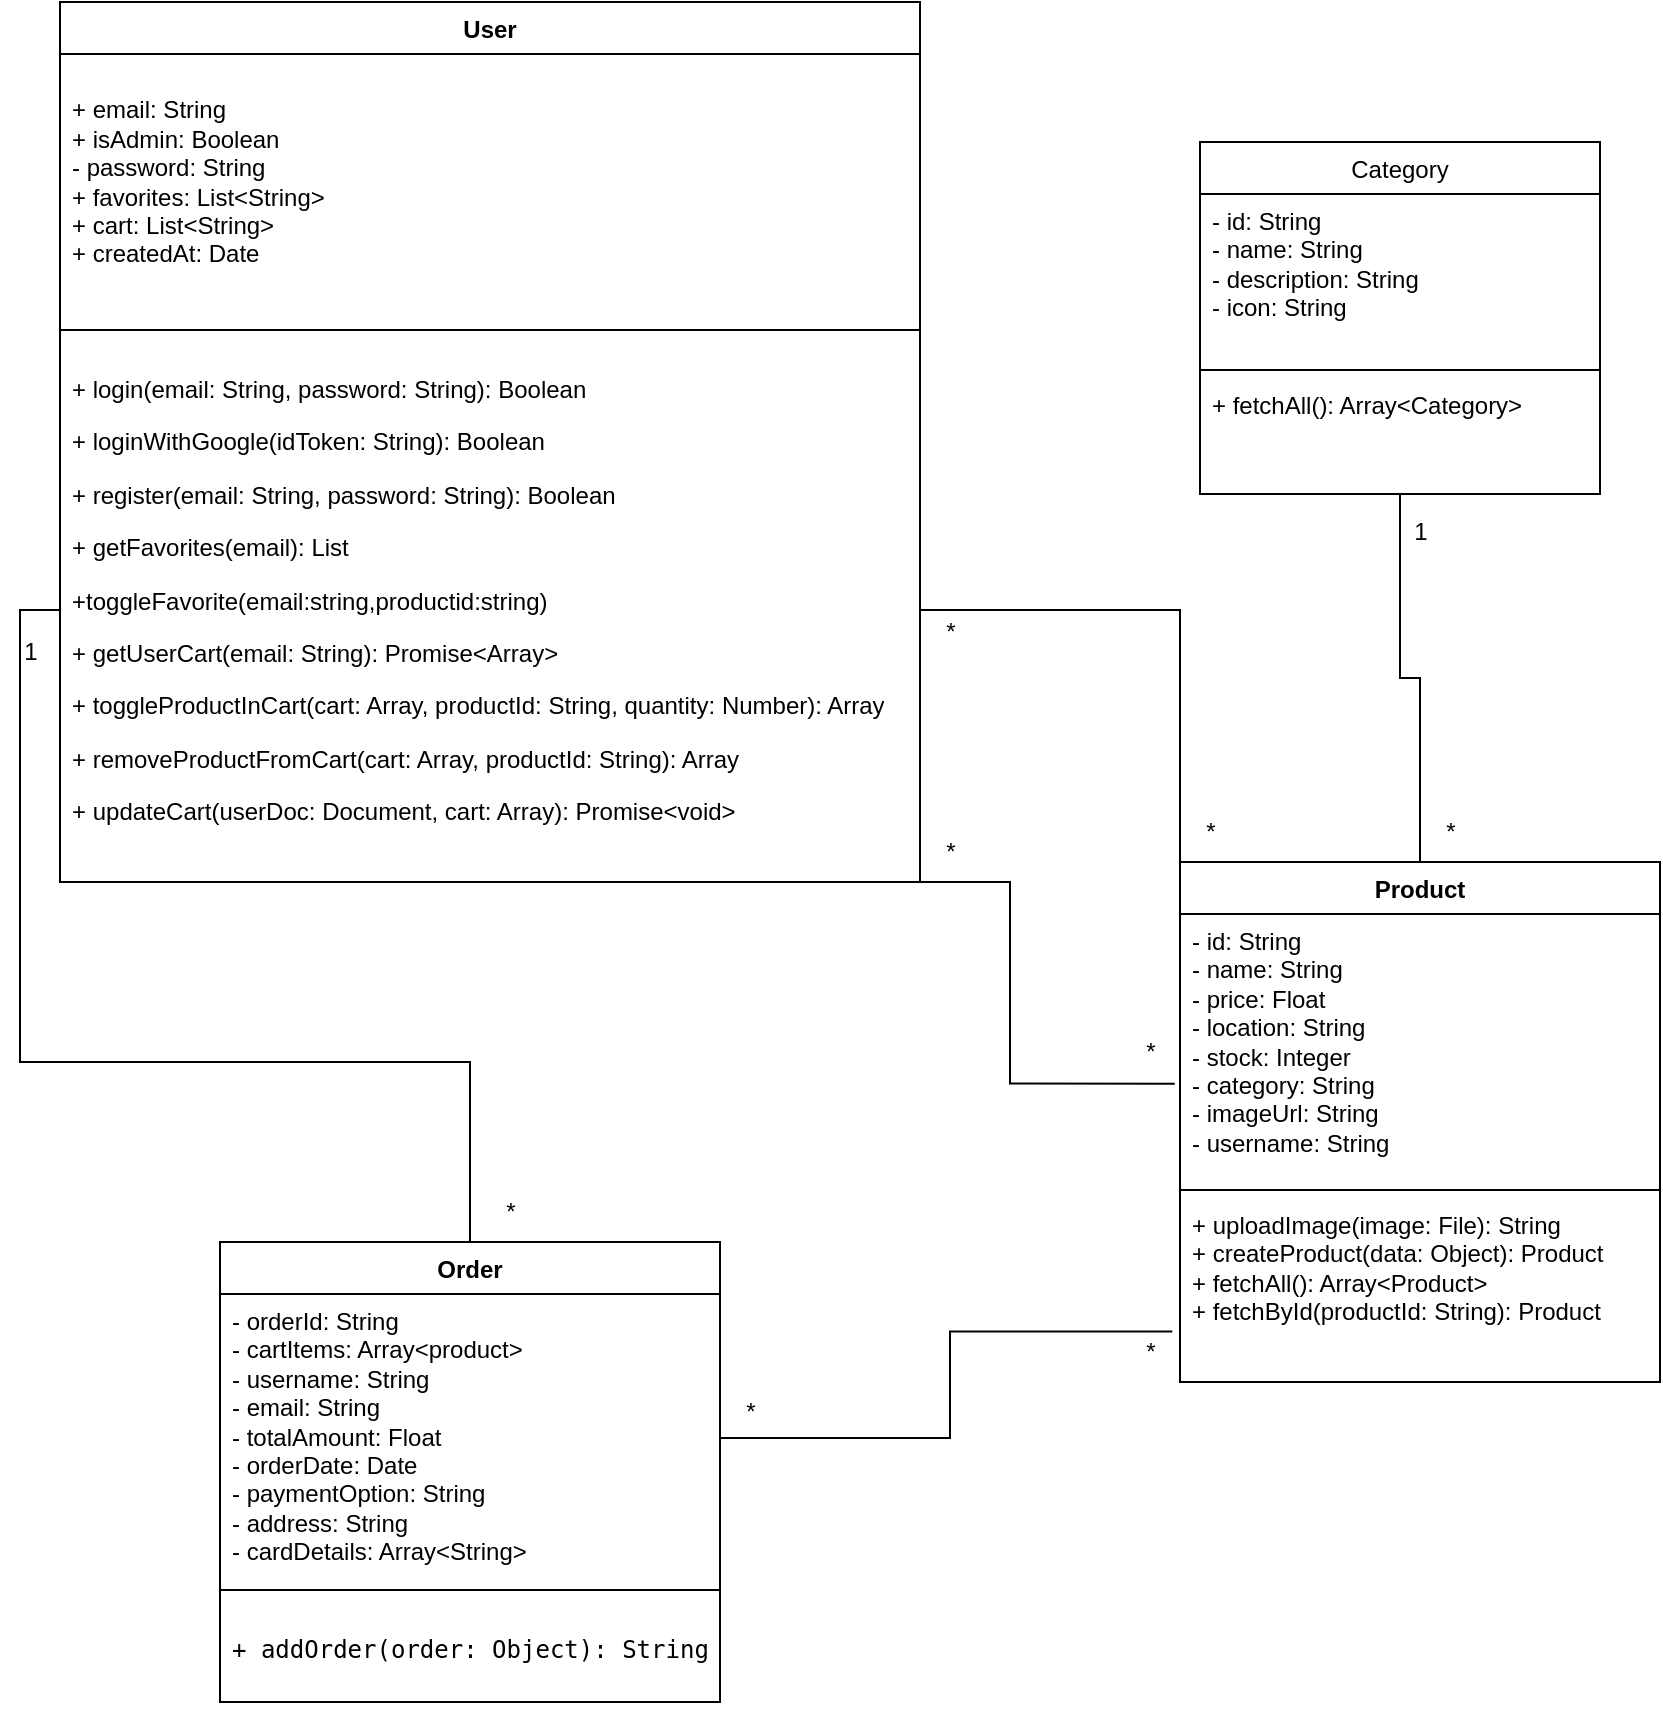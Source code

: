 <mxfile version="24.8.9">
  <diagram name="Page-1" id="vm8XRe136-EEdmk4K6hJ">
    <mxGraphModel dx="2516" dy="791" grid="1" gridSize="10" guides="1" tooltips="1" connect="1" arrows="1" fold="1" page="1" pageScale="1" pageWidth="850" pageHeight="1100" math="0" shadow="0">
      <root>
        <mxCell id="0" />
        <mxCell id="1" parent="0" />
        <mxCell id="9vjaQ01O8-c-7YoNoBC--1" value="User" style="swimlane;fontStyle=1;align=center;verticalAlign=top;childLayout=stackLayout;horizontal=1;startSize=26;horizontalStack=0;resizeParent=1;resizeParentMax=0;resizeLast=0;collapsible=1;marginBottom=0;whiteSpace=wrap;html=1;" parent="1" vertex="1">
          <mxGeometry x="-50" y="60" width="430" height="440" as="geometry" />
        </mxCell>
        <mxCell id="9vjaQ01O8-c-7YoNoBC--2" value="&lt;div&gt;&lt;br&gt;&lt;/div&gt;&lt;div&gt;&lt;span style=&quot;background-color: initial;&quot;&gt;+ email: String&lt;/span&gt;&lt;/div&gt;&lt;div&gt;&lt;div&gt;+ isAdmin: Boolean&lt;/div&gt;&lt;/div&gt;&lt;div&gt;- password: String&lt;/div&gt;&lt;div&gt;&lt;span style=&quot;background-color: initial;&quot;&gt;+ favorites: List&amp;lt;String&amp;gt;&lt;/span&gt;&lt;/div&gt;&lt;div&gt;&lt;div&gt;+ cart: List&amp;lt;String&amp;gt;&lt;/div&gt;&lt;/div&gt;&lt;div&gt;&lt;div&gt;&lt;span style=&quot;background-color: initial;&quot;&gt;+ createdAt: Date&lt;/span&gt;&lt;/div&gt;&lt;/div&gt;&lt;div&gt;&lt;br&gt;&lt;/div&gt;&lt;div&gt;&lt;br&gt;&lt;/div&gt;" style="text;strokeColor=none;fillColor=none;align=left;verticalAlign=top;spacingLeft=4;spacingRight=4;overflow=hidden;rotatable=0;points=[[0,0.5],[1,0.5]];portConstraint=eastwest;whiteSpace=wrap;html=1;" parent="9vjaQ01O8-c-7YoNoBC--1" vertex="1">
          <mxGeometry y="26" width="430" height="134" as="geometry" />
        </mxCell>
        <mxCell id="9vjaQ01O8-c-7YoNoBC--3" value="" style="line;strokeWidth=1;fillColor=none;align=left;verticalAlign=middle;spacingTop=-1;spacingLeft=3;spacingRight=3;rotatable=0;labelPosition=right;points=[];portConstraint=eastwest;strokeColor=inherit;" parent="9vjaQ01O8-c-7YoNoBC--1" vertex="1">
          <mxGeometry y="160" width="430" height="8" as="geometry" />
        </mxCell>
        <mxCell id="9vjaQ01O8-c-7YoNoBC--4" value="&lt;p data-pm-slice=&quot;0 0 []&quot;&gt;+ login(email: String, password: String): Boolean&lt;/p&gt;&lt;p data-pm-slice=&quot;0 0 []&quot;&gt;+ loginWithGoogle(idToken: String): Boolean&lt;/p&gt;&lt;p data-pm-slice=&quot;0 0 []&quot;&gt;+ register(email: String, password: String): Boolean&lt;/p&gt;&lt;p data-pm-slice=&quot;0 0 []&quot;&gt;+ getFavorites(email): List&amp;nbsp;&lt;/p&gt;&lt;p data-pm-slice=&quot;0 0 []&quot;&gt;+toggleFavorite(email:string,productid:string)&lt;/p&gt;&lt;p data-pm-slice=&quot;0 0 []&quot;&gt;&lt;span style=&quot;background-color: initial;&quot;&gt;+ getUserCart(email: String): Promise&amp;lt;Array&amp;gt;&lt;/span&gt;&lt;/p&gt;&lt;p data-pm-slice=&quot;0 0 []&quot;&gt;&lt;span style=&quot;background-color: initial;&quot;&gt;+ toggleProductInCart(cart: Array, productId: String, quantity: Number): Array&lt;/span&gt;&lt;/p&gt;&lt;div&gt;&lt;p data-pm-slice=&quot;0 0 []&quot;&gt;&lt;span style=&quot;background-color: initial;&quot;&gt;+ removeProductFromCart(cart: Array, productId: String): Array&lt;/span&gt;&lt;/p&gt;&lt;/div&gt;&lt;p data-pm-slice=&quot;0 0 []&quot;&gt;&lt;span style=&quot;background-color: initial;&quot;&gt;+ updateCart(userDoc: Document, cart: Array): Promise&amp;lt;void&amp;gt;&lt;/span&gt;&lt;/p&gt;" style="text;strokeColor=none;fillColor=none;align=left;verticalAlign=top;spacingLeft=4;spacingRight=4;overflow=hidden;rotatable=0;points=[[0,0.5],[1,0.5]];portConstraint=eastwest;whiteSpace=wrap;html=1;" parent="9vjaQ01O8-c-7YoNoBC--1" vertex="1">
          <mxGeometry y="168" width="430" height="272" as="geometry" />
        </mxCell>
        <mxCell id="9vjaQ01O8-c-7YoNoBC--28" style="edgeStyle=orthogonalEdgeStyle;rounded=0;orthogonalLoop=1;jettySize=auto;html=1;entryX=0.5;entryY=0;entryDx=0;entryDy=0;strokeColor=default;startArrow=none;startFill=0;endArrow=none;endFill=0;" parent="1" source="9vjaQ01O8-c-7YoNoBC--11" target="9vjaQ01O8-c-7YoNoBC--15" edge="1">
          <mxGeometry relative="1" as="geometry" />
        </mxCell>
        <mxCell id="9vjaQ01O8-c-7YoNoBC--11" value="&lt;span style=&quot;font-weight: 400; text-align: left;&quot;&gt;Category&lt;/span&gt;" style="swimlane;fontStyle=1;align=center;verticalAlign=top;childLayout=stackLayout;horizontal=1;startSize=26;horizontalStack=0;resizeParent=1;resizeParentMax=0;resizeLast=0;collapsible=1;marginBottom=0;whiteSpace=wrap;html=1;" parent="1" vertex="1">
          <mxGeometry x="520" y="130" width="200" height="176" as="geometry" />
        </mxCell>
        <mxCell id="9vjaQ01O8-c-7YoNoBC--12" value="&lt;div&gt;&lt;span style=&quot;background-color: initial;&quot;&gt;- id: String&lt;/span&gt;&lt;/div&gt;&lt;div&gt;- name: String&lt;/div&gt;&lt;div&gt;- description: String&lt;/div&gt;&lt;div&gt;- icon: String&lt;/div&gt;" style="text;strokeColor=none;fillColor=none;align=left;verticalAlign=top;spacingLeft=4;spacingRight=4;overflow=hidden;rotatable=0;points=[[0,0.5],[1,0.5]];portConstraint=eastwest;whiteSpace=wrap;html=1;" parent="9vjaQ01O8-c-7YoNoBC--11" vertex="1">
          <mxGeometry y="26" width="200" height="84" as="geometry" />
        </mxCell>
        <mxCell id="9vjaQ01O8-c-7YoNoBC--13" value="" style="line;strokeWidth=1;fillColor=none;align=left;verticalAlign=middle;spacingTop=-1;spacingLeft=3;spacingRight=3;rotatable=0;labelPosition=right;points=[];portConstraint=eastwest;strokeColor=inherit;" parent="9vjaQ01O8-c-7YoNoBC--11" vertex="1">
          <mxGeometry y="110" width="200" height="8" as="geometry" />
        </mxCell>
        <mxCell id="9vjaQ01O8-c-7YoNoBC--14" value="&lt;div&gt;+ fetchAll(): Array&amp;lt;Category&amp;gt;&lt;/div&gt;&lt;div&gt;&lt;br&gt;&lt;/div&gt;" style="text;strokeColor=none;fillColor=none;align=left;verticalAlign=top;spacingLeft=4;spacingRight=4;overflow=hidden;rotatable=0;points=[[0,0.5],[1,0.5]];portConstraint=eastwest;whiteSpace=wrap;html=1;" parent="9vjaQ01O8-c-7YoNoBC--11" vertex="1">
          <mxGeometry y="118" width="200" height="58" as="geometry" />
        </mxCell>
        <mxCell id="9vjaQ01O8-c-7YoNoBC--15" value="Product" style="swimlane;fontStyle=1;align=center;verticalAlign=top;childLayout=stackLayout;horizontal=1;startSize=26;horizontalStack=0;resizeParent=1;resizeParentMax=0;resizeLast=0;collapsible=1;marginBottom=0;whiteSpace=wrap;html=1;" parent="1" vertex="1">
          <mxGeometry x="510" y="490" width="240" height="260" as="geometry" />
        </mxCell>
        <mxCell id="9vjaQ01O8-c-7YoNoBC--16" value="- id: String&lt;br/&gt;- name: String&lt;br/&gt;- price: Float&lt;br/&gt;- location: String&lt;br/&gt;- stock: Integer&lt;br/&gt;- category: String&lt;br/&gt;- imageUrl: String&lt;br/&gt;- username: String" style="text;strokeColor=none;fillColor=none;align=left;verticalAlign=top;spacingLeft=4;spacingRight=4;overflow=hidden;rotatable=0;points=[[0,0.5],[1,0.5]];portConstraint=eastwest;whiteSpace=wrap;html=1;" parent="9vjaQ01O8-c-7YoNoBC--15" vertex="1">
          <mxGeometry y="26" width="240" height="134" as="geometry" />
        </mxCell>
        <mxCell id="9vjaQ01O8-c-7YoNoBC--17" value="" style="line;strokeWidth=1;fillColor=none;align=left;verticalAlign=middle;spacingTop=-1;spacingLeft=3;spacingRight=3;rotatable=0;labelPosition=right;points=[];portConstraint=eastwest;strokeColor=inherit;" parent="9vjaQ01O8-c-7YoNoBC--15" vertex="1">
          <mxGeometry y="160" width="240" height="8" as="geometry" />
        </mxCell>
        <mxCell id="9vjaQ01O8-c-7YoNoBC--18" value="+ uploadImage(image: File): String&lt;br/&gt;+ createProduct(data: Object): Product&lt;br/&gt;+ fetchAll(): Array&amp;lt;Product&amp;gt;&lt;br/&gt;+ fetchById(productId: String): Product" style="text;strokeColor=none;fillColor=none;align=left;verticalAlign=top;spacingLeft=4;spacingRight=4;overflow=hidden;rotatable=0;points=[[0,0.5],[1,0.5]];portConstraint=eastwest;whiteSpace=wrap;html=1;" parent="9vjaQ01O8-c-7YoNoBC--15" vertex="1">
          <mxGeometry y="168" width="240" height="92" as="geometry" />
        </mxCell>
        <mxCell id="9vjaQ01O8-c-7YoNoBC--20" value="O&lt;span style=&quot;background-color: initial;&quot;&gt;rder&lt;/span&gt;&lt;div&gt;&lt;div&gt;&lt;br&gt;&lt;/div&gt;&lt;/div&gt;" style="swimlane;fontStyle=1;align=center;verticalAlign=top;childLayout=stackLayout;horizontal=1;startSize=26;horizontalStack=0;resizeParent=1;resizeParentMax=0;resizeLast=0;collapsible=1;marginBottom=0;whiteSpace=wrap;html=1;" parent="1" vertex="1">
          <mxGeometry x="30" y="680" width="250" height="230" as="geometry" />
        </mxCell>
        <mxCell id="9vjaQ01O8-c-7YoNoBC--21" value="- orderId: String&lt;br&gt;- cartItems: Array&amp;lt;product&amp;gt;&lt;br&gt;- username: String&lt;br&gt;- email: String&lt;br&gt;- totalAmount: Float&lt;br&gt;- orderDate: Date&lt;br&gt;- paymentOption: String&lt;br&gt;- address: String&lt;br&gt;- cardDetails: Array&amp;lt;String&amp;gt;" style="text;strokeColor=none;fillColor=none;align=left;verticalAlign=top;spacingLeft=4;spacingRight=4;overflow=hidden;rotatable=0;points=[[0,0.5],[1,0.5]];portConstraint=eastwest;whiteSpace=wrap;html=1;" parent="9vjaQ01O8-c-7YoNoBC--20" vertex="1">
          <mxGeometry y="26" width="250" height="144" as="geometry" />
        </mxCell>
        <mxCell id="9vjaQ01O8-c-7YoNoBC--22" value="" style="line;strokeWidth=1;fillColor=none;align=left;verticalAlign=middle;spacingTop=-1;spacingLeft=3;spacingRight=3;rotatable=0;labelPosition=right;points=[];portConstraint=eastwest;strokeColor=inherit;" parent="9vjaQ01O8-c-7YoNoBC--20" vertex="1">
          <mxGeometry y="170" width="250" height="8" as="geometry" />
        </mxCell>
        <mxCell id="9vjaQ01O8-c-7YoNoBC--23" value="&lt;pre class=&quot;!overflow-visible&quot;&gt;&lt;div class=&quot;contain-inline-size rounded-md border-[0.5px] border-token-border-medium relative bg-token-sidebar-surface-primary dark:bg-gray-950&quot;&gt;&lt;div dir=&quot;ltr&quot; class=&quot;overflow-y-auto p-4&quot;&gt;&lt;code class=&quot;!whitespace-pre hljs language-plaintext&quot;&gt;+ addOrder(order: Object): String&lt;br/&gt;&lt;/code&gt;&lt;/div&gt;&lt;/div&gt;&lt;/pre&gt;&lt;h3&gt;&lt;/h3&gt;" style="text;strokeColor=none;fillColor=none;align=left;verticalAlign=top;spacingLeft=4;spacingRight=4;overflow=hidden;rotatable=0;points=[[0,0.5],[1,0.5]];portConstraint=eastwest;whiteSpace=wrap;html=1;" parent="9vjaQ01O8-c-7YoNoBC--20" vertex="1">
          <mxGeometry y="178" width="250" height="52" as="geometry" />
        </mxCell>
        <mxCell id="9vjaQ01O8-c-7YoNoBC--29" value="*" style="text;html=1;align=center;verticalAlign=middle;resizable=0;points=[];autosize=1;strokeColor=none;fillColor=none;" parent="1" vertex="1">
          <mxGeometry x="630" y="460" width="30" height="30" as="geometry" />
        </mxCell>
        <mxCell id="9vjaQ01O8-c-7YoNoBC--30" value="1" style="text;html=1;align=center;verticalAlign=middle;resizable=0;points=[];autosize=1;strokeColor=none;fillColor=none;" parent="1" vertex="1">
          <mxGeometry x="615" y="310" width="30" height="30" as="geometry" />
        </mxCell>
        <mxCell id="9vjaQ01O8-c-7YoNoBC--32" style="edgeStyle=orthogonalEdgeStyle;rounded=0;orthogonalLoop=1;jettySize=auto;html=1;entryX=0;entryY=0;entryDx=0;entryDy=0;endArrow=none;endFill=0;" parent="1" source="9vjaQ01O8-c-7YoNoBC--4" target="9vjaQ01O8-c-7YoNoBC--15" edge="1">
          <mxGeometry relative="1" as="geometry">
            <mxPoint x="360.0" y="449.0" as="targetPoint" />
          </mxGeometry>
        </mxCell>
        <mxCell id="9vjaQ01O8-c-7YoNoBC--33" style="edgeStyle=orthogonalEdgeStyle;rounded=0;orthogonalLoop=1;jettySize=auto;html=1;entryX=-0.011;entryY=0.633;entryDx=0;entryDy=0;entryPerimeter=0;endArrow=none;endFill=0;" parent="1" source="9vjaQ01O8-c-7YoNoBC--4" target="9vjaQ01O8-c-7YoNoBC--16" edge="1">
          <mxGeometry relative="1" as="geometry">
            <Array as="points">
              <mxPoint x="425" y="500" />
              <mxPoint x="425" y="601" />
            </Array>
          </mxGeometry>
        </mxCell>
        <mxCell id="9vjaQ01O8-c-7YoNoBC--34" value="*" style="text;html=1;align=center;verticalAlign=middle;resizable=0;points=[];autosize=1;strokeColor=none;fillColor=none;" parent="1" vertex="1">
          <mxGeometry x="510" y="460" width="30" height="30" as="geometry" />
        </mxCell>
        <mxCell id="9vjaQ01O8-c-7YoNoBC--35" value="*" style="text;html=1;align=center;verticalAlign=middle;resizable=0;points=[];autosize=1;strokeColor=none;fillColor=none;" parent="1" vertex="1">
          <mxGeometry x="380" y="360" width="30" height="30" as="geometry" />
        </mxCell>
        <mxCell id="9vjaQ01O8-c-7YoNoBC--36" value="*" style="text;html=1;align=center;verticalAlign=middle;resizable=0;points=[];autosize=1;strokeColor=none;fillColor=none;" parent="1" vertex="1">
          <mxGeometry x="480" y="570" width="30" height="30" as="geometry" />
        </mxCell>
        <mxCell id="9vjaQ01O8-c-7YoNoBC--37" value="*" style="text;html=1;align=center;verticalAlign=middle;resizable=0;points=[];autosize=1;strokeColor=none;fillColor=none;" parent="1" vertex="1">
          <mxGeometry x="380" y="470" width="30" height="30" as="geometry" />
        </mxCell>
        <mxCell id="9vjaQ01O8-c-7YoNoBC--40" value="*" style="text;html=1;align=center;verticalAlign=middle;resizable=0;points=[];autosize=1;strokeColor=none;fillColor=none;" parent="1" vertex="1">
          <mxGeometry x="160" y="650" width="30" height="30" as="geometry" />
        </mxCell>
        <mxCell id="9vjaQ01O8-c-7YoNoBC--41" value="1" style="text;html=1;align=center;verticalAlign=middle;resizable=0;points=[];autosize=1;strokeColor=none;fillColor=none;" parent="1" vertex="1">
          <mxGeometry x="-80" y="370" width="30" height="30" as="geometry" />
        </mxCell>
        <mxCell id="9vjaQ01O8-c-7YoNoBC--42" style="edgeStyle=orthogonalEdgeStyle;rounded=0;orthogonalLoop=1;jettySize=auto;html=1;entryX=0.5;entryY=0;entryDx=0;entryDy=0;endArrow=none;endFill=0;" parent="1" source="9vjaQ01O8-c-7YoNoBC--4" target="9vjaQ01O8-c-7YoNoBC--20" edge="1">
          <mxGeometry relative="1" as="geometry" />
        </mxCell>
        <mxCell id="9vjaQ01O8-c-7YoNoBC--43" style="edgeStyle=orthogonalEdgeStyle;rounded=0;orthogonalLoop=1;jettySize=auto;html=1;entryX=-0.016;entryY=0.725;entryDx=0;entryDy=0;entryPerimeter=0;endArrow=none;endFill=0;" parent="1" source="9vjaQ01O8-c-7YoNoBC--21" target="9vjaQ01O8-c-7YoNoBC--18" edge="1">
          <mxGeometry relative="1" as="geometry" />
        </mxCell>
        <mxCell id="9vjaQ01O8-c-7YoNoBC--44" value="*" style="text;html=1;align=center;verticalAlign=middle;resizable=0;points=[];autosize=1;strokeColor=none;fillColor=none;" parent="1" vertex="1">
          <mxGeometry x="480" y="720" width="30" height="30" as="geometry" />
        </mxCell>
        <mxCell id="9vjaQ01O8-c-7YoNoBC--45" value="*" style="text;html=1;align=center;verticalAlign=middle;resizable=0;points=[];autosize=1;strokeColor=none;fillColor=none;" parent="1" vertex="1">
          <mxGeometry x="280" y="750" width="30" height="30" as="geometry" />
        </mxCell>
      </root>
    </mxGraphModel>
  </diagram>
</mxfile>

